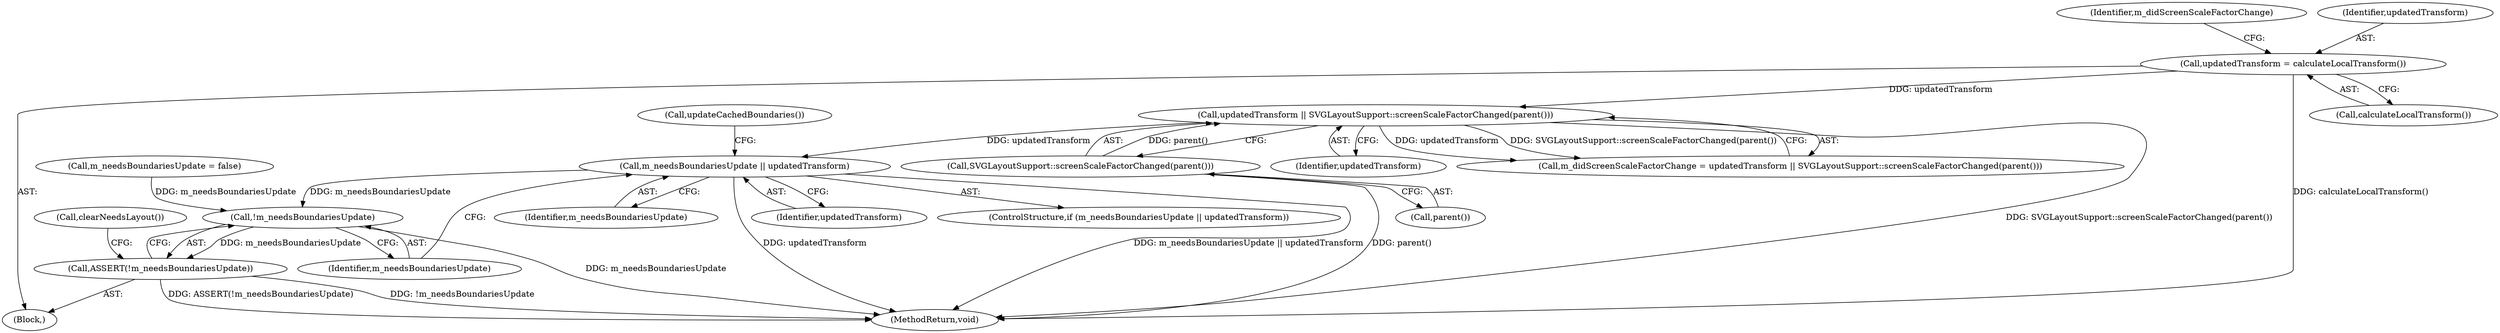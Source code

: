 digraph "1_Chrome_44f1431b20c16d8f8da0ce8ff7bbf2adddcdd785@API" {
"1000136" [label="(Call,m_needsBoundariesUpdate || updatedTransform)"];
"1000112" [label="(Call,updatedTransform || SVGLayoutSupport::screenScaleFactorChanged(parent()))"];
"1000107" [label="(Call,updatedTransform = calculateLocalTransform())"];
"1000114" [label="(Call,SVGLayoutSupport::screenScaleFactorChanged(parent()))"];
"1000146" [label="(Call,!m_needsBoundariesUpdate)"];
"1000145" [label="(Call,ASSERT(!m_needsBoundariesUpdate))"];
"1000113" [label="(Identifier,updatedTransform)"];
"1000146" [label="(Call,!m_needsBoundariesUpdate)"];
"1000145" [label="(Call,ASSERT(!m_needsBoundariesUpdate))"];
"1000140" [label="(Call,updateCachedBoundaries())"];
"1000115" [label="(Call,parent())"];
"1000137" [label="(Identifier,m_needsBoundariesUpdate)"];
"1000136" [label="(Call,m_needsBoundariesUpdate || updatedTransform)"];
"1000147" [label="(Identifier,m_needsBoundariesUpdate)"];
"1000114" [label="(Call,SVGLayoutSupport::screenScaleFactorChanged(parent()))"];
"1000148" [label="(Call,clearNeedsLayout())"];
"1000138" [label="(Identifier,updatedTransform)"];
"1000111" [label="(Identifier,m_didScreenScaleFactorChange)"];
"1000135" [label="(ControlStructure,if (m_needsBoundariesUpdate || updatedTransform))"];
"1000108" [label="(Identifier,updatedTransform)"];
"1000109" [label="(Call,calculateLocalTransform())"];
"1000112" [label="(Call,updatedTransform || SVGLayoutSupport::screenScaleFactorChanged(parent()))"];
"1000101" [label="(Block,)"];
"1000149" [label="(MethodReturn,void)"];
"1000110" [label="(Call,m_didScreenScaleFactorChange = updatedTransform || SVGLayoutSupport::screenScaleFactorChanged(parent()))"];
"1000141" [label="(Call,m_needsBoundariesUpdate = false)"];
"1000107" [label="(Call,updatedTransform = calculateLocalTransform())"];
"1000136" -> "1000135"  [label="AST: "];
"1000136" -> "1000137"  [label="CFG: "];
"1000136" -> "1000138"  [label="CFG: "];
"1000137" -> "1000136"  [label="AST: "];
"1000138" -> "1000136"  [label="AST: "];
"1000140" -> "1000136"  [label="CFG: "];
"1000147" -> "1000136"  [label="CFG: "];
"1000136" -> "1000149"  [label="DDG: m_needsBoundariesUpdate || updatedTransform"];
"1000136" -> "1000149"  [label="DDG: updatedTransform"];
"1000112" -> "1000136"  [label="DDG: updatedTransform"];
"1000136" -> "1000146"  [label="DDG: m_needsBoundariesUpdate"];
"1000112" -> "1000110"  [label="AST: "];
"1000112" -> "1000113"  [label="CFG: "];
"1000112" -> "1000114"  [label="CFG: "];
"1000113" -> "1000112"  [label="AST: "];
"1000114" -> "1000112"  [label="AST: "];
"1000110" -> "1000112"  [label="CFG: "];
"1000112" -> "1000149"  [label="DDG: SVGLayoutSupport::screenScaleFactorChanged(parent())"];
"1000112" -> "1000110"  [label="DDG: updatedTransform"];
"1000112" -> "1000110"  [label="DDG: SVGLayoutSupport::screenScaleFactorChanged(parent())"];
"1000107" -> "1000112"  [label="DDG: updatedTransform"];
"1000114" -> "1000112"  [label="DDG: parent()"];
"1000107" -> "1000101"  [label="AST: "];
"1000107" -> "1000109"  [label="CFG: "];
"1000108" -> "1000107"  [label="AST: "];
"1000109" -> "1000107"  [label="AST: "];
"1000111" -> "1000107"  [label="CFG: "];
"1000107" -> "1000149"  [label="DDG: calculateLocalTransform()"];
"1000114" -> "1000115"  [label="CFG: "];
"1000115" -> "1000114"  [label="AST: "];
"1000114" -> "1000149"  [label="DDG: parent()"];
"1000146" -> "1000145"  [label="AST: "];
"1000146" -> "1000147"  [label="CFG: "];
"1000147" -> "1000146"  [label="AST: "];
"1000145" -> "1000146"  [label="CFG: "];
"1000146" -> "1000149"  [label="DDG: m_needsBoundariesUpdate"];
"1000146" -> "1000145"  [label="DDG: m_needsBoundariesUpdate"];
"1000141" -> "1000146"  [label="DDG: m_needsBoundariesUpdate"];
"1000145" -> "1000101"  [label="AST: "];
"1000148" -> "1000145"  [label="CFG: "];
"1000145" -> "1000149"  [label="DDG: !m_needsBoundariesUpdate"];
"1000145" -> "1000149"  [label="DDG: ASSERT(!m_needsBoundariesUpdate)"];
}
